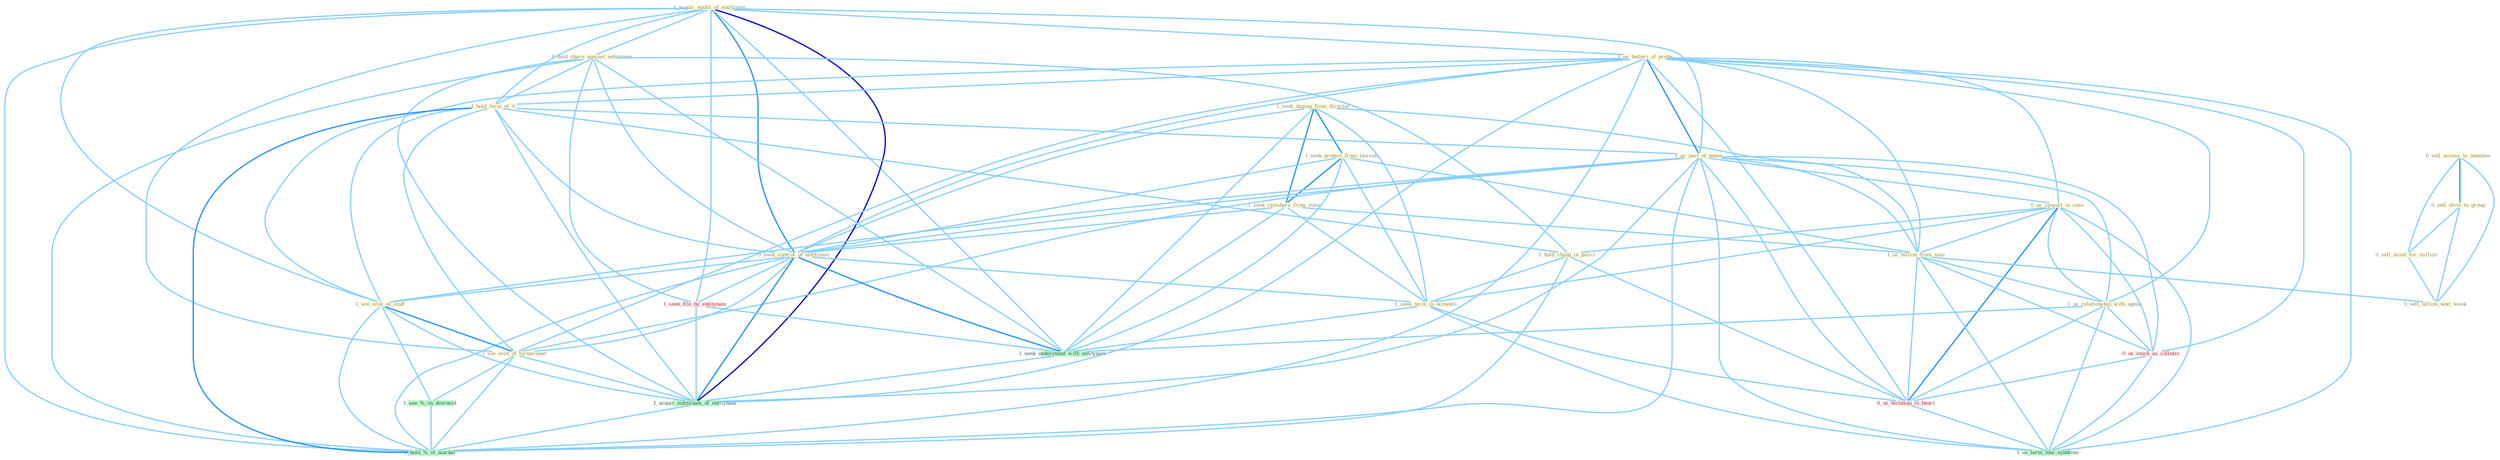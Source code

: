Graph G{ 
    node
    [shape=polygon,style=filled,width=.5,height=.06,color="#BDFCC9",fixedsize=true,fontsize=4,
    fontcolor="#2f4f4f"];
    {node
    [color="#ffffe0", fontcolor="#8b7d6b"] "1_seek_damag_from_director " "1_acquir_equiti_of_entitynam " "0_sell_access_to_member " "0_hold_share_against_entitynam " "1_us_batteri_of_probe " "1_seek_protect_from_lawsuit " "1_seek_reimburs_from_state " "0_sell_divis_to_group " "1_hold_form_of_it " "1_us_part_of_name " "0_sell_asset_for_million " "0_us_consult_in_case " "1_us_billion_from_sale " "1_us_relationship_with_agenc " "1_hold_chang_in_polici " "0_seek_control_of_entitynam " "1_see_eros_of_staff " "0_sell_billion_next_week " "1_see_evid_of_turnaround " "1_seek_term_in_economi "}
{node [color="#fff0f5", fontcolor="#b22222"] "1_seen_file_by_entitynam " "0_us_stock_as_collater " "0_us_techniqu_in_heart "}
edge [color="#B0E2FF"];

	"1_seek_damag_from_director " -- "1_seek_protect_from_lawsuit " [w="2", color="#1e90ff" , len=0.8];
	"1_seek_damag_from_director " -- "1_seek_reimburs_from_state " [w="2", color="#1e90ff" , len=0.8];
	"1_seek_damag_from_director " -- "1_us_billion_from_sale " [w="1", color="#87cefa" ];
	"1_seek_damag_from_director " -- "0_seek_control_of_entitynam " [w="1", color="#87cefa" ];
	"1_seek_damag_from_director " -- "1_seek_term_in_economi " [w="1", color="#87cefa" ];
	"1_seek_damag_from_director " -- "1_seek_understand_with_entitynam " [w="1", color="#87cefa" ];
	"1_acquir_equiti_of_entitynam " -- "0_hold_share_against_entitynam " [w="1", color="#87cefa" ];
	"1_acquir_equiti_of_entitynam " -- "1_us_batteri_of_probe " [w="1", color="#87cefa" ];
	"1_acquir_equiti_of_entitynam " -- "1_hold_form_of_it " [w="1", color="#87cefa" ];
	"1_acquir_equiti_of_entitynam " -- "1_us_part_of_name " [w="1", color="#87cefa" ];
	"1_acquir_equiti_of_entitynam " -- "0_seek_control_of_entitynam " [w="2", color="#1e90ff" , len=0.8];
	"1_acquir_equiti_of_entitynam " -- "1_see_eros_of_staff " [w="1", color="#87cefa" ];
	"1_acquir_equiti_of_entitynam " -- "1_see_evid_of_turnaround " [w="1", color="#87cefa" ];
	"1_acquir_equiti_of_entitynam " -- "1_seen_file_by_entitynam " [w="1", color="#87cefa" ];
	"1_acquir_equiti_of_entitynam " -- "1_seek_understand_with_entitynam " [w="1", color="#87cefa" ];
	"1_acquir_equiti_of_entitynam " -- "1_acquir_entitynam_of_entitynam " [w="3", color="#0000cd" , len=0.6];
	"1_acquir_equiti_of_entitynam " -- "1_hold_%_of_market " [w="1", color="#87cefa" ];
	"0_sell_access_to_member " -- "0_sell_divis_to_group " [w="2", color="#1e90ff" , len=0.8];
	"0_sell_access_to_member " -- "0_sell_asset_for_million " [w="1", color="#87cefa" ];
	"0_sell_access_to_member " -- "0_sell_billion_next_week " [w="1", color="#87cefa" ];
	"0_hold_share_against_entitynam " -- "1_hold_form_of_it " [w="1", color="#87cefa" ];
	"0_hold_share_against_entitynam " -- "1_hold_chang_in_polici " [w="1", color="#87cefa" ];
	"0_hold_share_against_entitynam " -- "0_seek_control_of_entitynam " [w="1", color="#87cefa" ];
	"0_hold_share_against_entitynam " -- "1_seen_file_by_entitynam " [w="1", color="#87cefa" ];
	"0_hold_share_against_entitynam " -- "1_seek_understand_with_entitynam " [w="1", color="#87cefa" ];
	"0_hold_share_against_entitynam " -- "1_acquir_entitynam_of_entitynam " [w="1", color="#87cefa" ];
	"0_hold_share_against_entitynam " -- "1_hold_%_of_market " [w="1", color="#87cefa" ];
	"1_us_batteri_of_probe " -- "1_hold_form_of_it " [w="1", color="#87cefa" ];
	"1_us_batteri_of_probe " -- "1_us_part_of_name " [w="2", color="#1e90ff" , len=0.8];
	"1_us_batteri_of_probe " -- "0_us_consult_in_case " [w="1", color="#87cefa" ];
	"1_us_batteri_of_probe " -- "1_us_billion_from_sale " [w="1", color="#87cefa" ];
	"1_us_batteri_of_probe " -- "1_us_relationship_with_agenc " [w="1", color="#87cefa" ];
	"1_us_batteri_of_probe " -- "0_seek_control_of_entitynam " [w="1", color="#87cefa" ];
	"1_us_batteri_of_probe " -- "1_see_eros_of_staff " [w="1", color="#87cefa" ];
	"1_us_batteri_of_probe " -- "1_see_evid_of_turnaround " [w="1", color="#87cefa" ];
	"1_us_batteri_of_probe " -- "0_us_stock_as_collater " [w="1", color="#87cefa" ];
	"1_us_batteri_of_probe " -- "1_acquir_entitynam_of_entitynam " [w="1", color="#87cefa" ];
	"1_us_batteri_of_probe " -- "0_us_techniqu_in_heart " [w="1", color="#87cefa" ];
	"1_us_batteri_of_probe " -- "1_us_term_like_syndrom " [w="1", color="#87cefa" ];
	"1_us_batteri_of_probe " -- "1_hold_%_of_market " [w="1", color="#87cefa" ];
	"1_seek_protect_from_lawsuit " -- "1_seek_reimburs_from_state " [w="2", color="#1e90ff" , len=0.8];
	"1_seek_protect_from_lawsuit " -- "1_us_billion_from_sale " [w="1", color="#87cefa" ];
	"1_seek_protect_from_lawsuit " -- "0_seek_control_of_entitynam " [w="1", color="#87cefa" ];
	"1_seek_protect_from_lawsuit " -- "1_seek_term_in_economi " [w="1", color="#87cefa" ];
	"1_seek_protect_from_lawsuit " -- "1_seek_understand_with_entitynam " [w="1", color="#87cefa" ];
	"1_seek_reimburs_from_state " -- "1_us_billion_from_sale " [w="1", color="#87cefa" ];
	"1_seek_reimburs_from_state " -- "0_seek_control_of_entitynam " [w="1", color="#87cefa" ];
	"1_seek_reimburs_from_state " -- "1_seek_term_in_economi " [w="1", color="#87cefa" ];
	"1_seek_reimburs_from_state " -- "1_seek_understand_with_entitynam " [w="1", color="#87cefa" ];
	"0_sell_divis_to_group " -- "0_sell_asset_for_million " [w="1", color="#87cefa" ];
	"0_sell_divis_to_group " -- "0_sell_billion_next_week " [w="1", color="#87cefa" ];
	"1_hold_form_of_it " -- "1_us_part_of_name " [w="1", color="#87cefa" ];
	"1_hold_form_of_it " -- "1_hold_chang_in_polici " [w="1", color="#87cefa" ];
	"1_hold_form_of_it " -- "0_seek_control_of_entitynam " [w="1", color="#87cefa" ];
	"1_hold_form_of_it " -- "1_see_eros_of_staff " [w="1", color="#87cefa" ];
	"1_hold_form_of_it " -- "1_see_evid_of_turnaround " [w="1", color="#87cefa" ];
	"1_hold_form_of_it " -- "1_acquir_entitynam_of_entitynam " [w="1", color="#87cefa" ];
	"1_hold_form_of_it " -- "1_hold_%_of_market " [w="2", color="#1e90ff" , len=0.8];
	"1_us_part_of_name " -- "0_us_consult_in_case " [w="1", color="#87cefa" ];
	"1_us_part_of_name " -- "1_us_billion_from_sale " [w="1", color="#87cefa" ];
	"1_us_part_of_name " -- "1_us_relationship_with_agenc " [w="1", color="#87cefa" ];
	"1_us_part_of_name " -- "0_seek_control_of_entitynam " [w="1", color="#87cefa" ];
	"1_us_part_of_name " -- "1_see_eros_of_staff " [w="1", color="#87cefa" ];
	"1_us_part_of_name " -- "1_see_evid_of_turnaround " [w="1", color="#87cefa" ];
	"1_us_part_of_name " -- "0_us_stock_as_collater " [w="1", color="#87cefa" ];
	"1_us_part_of_name " -- "1_acquir_entitynam_of_entitynam " [w="1", color="#87cefa" ];
	"1_us_part_of_name " -- "0_us_techniqu_in_heart " [w="1", color="#87cefa" ];
	"1_us_part_of_name " -- "1_us_term_like_syndrom " [w="1", color="#87cefa" ];
	"1_us_part_of_name " -- "1_hold_%_of_market " [w="1", color="#87cefa" ];
	"0_sell_asset_for_million " -- "0_sell_billion_next_week " [w="1", color="#87cefa" ];
	"0_us_consult_in_case " -- "1_us_billion_from_sale " [w="1", color="#87cefa" ];
	"0_us_consult_in_case " -- "1_us_relationship_with_agenc " [w="1", color="#87cefa" ];
	"0_us_consult_in_case " -- "1_hold_chang_in_polici " [w="1", color="#87cefa" ];
	"0_us_consult_in_case " -- "1_seek_term_in_economi " [w="1", color="#87cefa" ];
	"0_us_consult_in_case " -- "0_us_stock_as_collater " [w="1", color="#87cefa" ];
	"0_us_consult_in_case " -- "0_us_techniqu_in_heart " [w="2", color="#1e90ff" , len=0.8];
	"0_us_consult_in_case " -- "1_us_term_like_syndrom " [w="1", color="#87cefa" ];
	"1_us_billion_from_sale " -- "1_us_relationship_with_agenc " [w="1", color="#87cefa" ];
	"1_us_billion_from_sale " -- "0_sell_billion_next_week " [w="1", color="#87cefa" ];
	"1_us_billion_from_sale " -- "0_us_stock_as_collater " [w="1", color="#87cefa" ];
	"1_us_billion_from_sale " -- "0_us_techniqu_in_heart " [w="1", color="#87cefa" ];
	"1_us_billion_from_sale " -- "1_us_term_like_syndrom " [w="1", color="#87cefa" ];
	"1_us_relationship_with_agenc " -- "0_us_stock_as_collater " [w="1", color="#87cefa" ];
	"1_us_relationship_with_agenc " -- "1_seek_understand_with_entitynam " [w="1", color="#87cefa" ];
	"1_us_relationship_with_agenc " -- "0_us_techniqu_in_heart " [w="1", color="#87cefa" ];
	"1_us_relationship_with_agenc " -- "1_us_term_like_syndrom " [w="1", color="#87cefa" ];
	"1_hold_chang_in_polici " -- "1_seek_term_in_economi " [w="1", color="#87cefa" ];
	"1_hold_chang_in_polici " -- "0_us_techniqu_in_heart " [w="1", color="#87cefa" ];
	"1_hold_chang_in_polici " -- "1_hold_%_of_market " [w="1", color="#87cefa" ];
	"0_seek_control_of_entitynam " -- "1_see_eros_of_staff " [w="1", color="#87cefa" ];
	"0_seek_control_of_entitynam " -- "1_see_evid_of_turnaround " [w="1", color="#87cefa" ];
	"0_seek_control_of_entitynam " -- "1_seek_term_in_economi " [w="1", color="#87cefa" ];
	"0_seek_control_of_entitynam " -- "1_seen_file_by_entitynam " [w="1", color="#87cefa" ];
	"0_seek_control_of_entitynam " -- "1_seek_understand_with_entitynam " [w="2", color="#1e90ff" , len=0.8];
	"0_seek_control_of_entitynam " -- "1_acquir_entitynam_of_entitynam " [w="2", color="#1e90ff" , len=0.8];
	"0_seek_control_of_entitynam " -- "1_hold_%_of_market " [w="1", color="#87cefa" ];
	"1_see_eros_of_staff " -- "1_see_evid_of_turnaround " [w="2", color="#1e90ff" , len=0.8];
	"1_see_eros_of_staff " -- "1_acquir_entitynam_of_entitynam " [w="1", color="#87cefa" ];
	"1_see_eros_of_staff " -- "1_see_%_on_downsid " [w="1", color="#87cefa" ];
	"1_see_eros_of_staff " -- "1_hold_%_of_market " [w="1", color="#87cefa" ];
	"1_see_evid_of_turnaround " -- "1_acquir_entitynam_of_entitynam " [w="1", color="#87cefa" ];
	"1_see_evid_of_turnaround " -- "1_see_%_on_downsid " [w="1", color="#87cefa" ];
	"1_see_evid_of_turnaround " -- "1_hold_%_of_market " [w="1", color="#87cefa" ];
	"1_seek_term_in_economi " -- "1_seek_understand_with_entitynam " [w="1", color="#87cefa" ];
	"1_seek_term_in_economi " -- "0_us_techniqu_in_heart " [w="1", color="#87cefa" ];
	"1_seek_term_in_economi " -- "1_us_term_like_syndrom " [w="1", color="#87cefa" ];
	"1_seen_file_by_entitynam " -- "1_seek_understand_with_entitynam " [w="1", color="#87cefa" ];
	"1_seen_file_by_entitynam " -- "1_acquir_entitynam_of_entitynam " [w="1", color="#87cefa" ];
	"0_us_stock_as_collater " -- "0_us_techniqu_in_heart " [w="1", color="#87cefa" ];
	"0_us_stock_as_collater " -- "1_us_term_like_syndrom " [w="1", color="#87cefa" ];
	"1_seek_understand_with_entitynam " -- "1_acquir_entitynam_of_entitynam " [w="1", color="#87cefa" ];
	"1_acquir_entitynam_of_entitynam " -- "1_hold_%_of_market " [w="1", color="#87cefa" ];
	"0_us_techniqu_in_heart " -- "1_us_term_like_syndrom " [w="1", color="#87cefa" ];
	"1_see_%_on_downsid " -- "1_hold_%_of_market " [w="1", color="#87cefa" ];
}